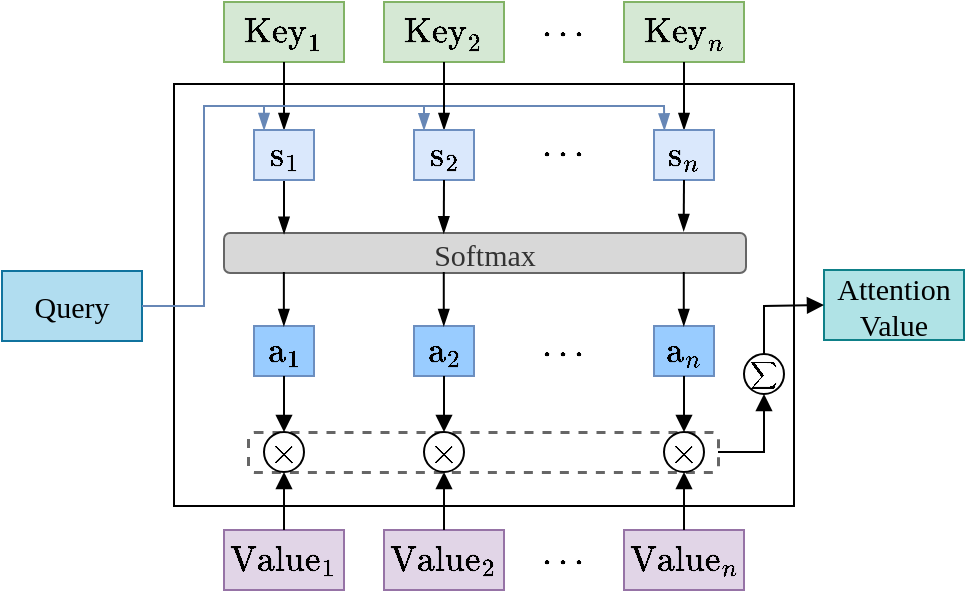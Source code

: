 <mxfile version="26.0.14">
  <diagram name="第 1 页" id="vekz1VgQCgPQaylvvoMv">
    <mxGraphModel dx="569" dy="379" grid="1" gridSize="10" guides="1" tooltips="1" connect="1" arrows="1" fold="1" page="1" pageScale="1" pageWidth="827" pageHeight="1169" math="1" shadow="0">
      <root>
        <mxCell id="0" />
        <mxCell id="1" parent="0" />
        <mxCell id="bsrRY8aAWEPg6WT7-m_b-28" value="" style="rounded=0;whiteSpace=wrap;html=1;fillColor=none;fontSize=15;" vertex="1" parent="1">
          <mxGeometry x="155" y="509" width="310" height="211" as="geometry" />
        </mxCell>
        <mxCell id="CKBmDJ3kUlhQhghKCygS-92" value="" style="rounded=1;whiteSpace=wrap;html=1;dashed=1;fillColor=none;strokeColor=#666666;fontSize=15;fontColor=#333333;strokeWidth=1.5;" parent="1" vertex="1">
          <mxGeometry x="192" y="683" width="235" height="20" as="geometry" />
        </mxCell>
        <mxCell id="CKBmDJ3kUlhQhghKCygS-1" value="Query" style="rounded=0;whiteSpace=wrap;html=1;aspect=fixed;fontFamily=Times New Roman;fontSize=15;fillColor=#b1ddf0;strokeColor=#10739e;" parent="1" vertex="1">
          <mxGeometry x="69" y="602.5" width="70" height="35" as="geometry" />
        </mxCell>
        <mxCell id="CKBmDJ3kUlhQhghKCygS-3" value="$$\text{Value}_1$$" style="rounded=0;whiteSpace=wrap;html=1;aspect=fixed;fontSize=15;fillColor=#e1d5e7;strokeColor=#9673a6;" parent="1" vertex="1">
          <mxGeometry x="180" y="732" width="60" height="30" as="geometry" />
        </mxCell>
        <mxCell id="CKBmDJ3kUlhQhghKCygS-4" value="$$\text{Value}_2$$" style="rounded=0;whiteSpace=wrap;html=1;aspect=fixed;fontSize=15;fillColor=#e1d5e7;strokeColor=#9673a6;" parent="1" vertex="1">
          <mxGeometry x="260" y="732" width="60" height="30" as="geometry" />
        </mxCell>
        <mxCell id="CKBmDJ3kUlhQhghKCygS-6" value="$$\text{Value}_n$$" style="rounded=0;whiteSpace=wrap;html=1;aspect=fixed;fontSize=15;fillColor=#e1d5e7;strokeColor=#9673a6;" parent="1" vertex="1">
          <mxGeometry x="380" y="732" width="60" height="30" as="geometry" />
        </mxCell>
        <mxCell id="CKBmDJ3kUlhQhghKCygS-7" value="$$\text{Key}_1$$" style="rounded=0;whiteSpace=wrap;html=1;aspect=fixed;fontSize=15;fillColor=#d5e8d4;strokeColor=#82b366;" parent="1" vertex="1">
          <mxGeometry x="180" y="468" width="60" height="30" as="geometry" />
        </mxCell>
        <mxCell id="CKBmDJ3kUlhQhghKCygS-8" value="$$\text{Key}_2$$" style="rounded=0;whiteSpace=wrap;html=1;aspect=fixed;fontSize=15;fillColor=#d5e8d4;strokeColor=#82b366;" parent="1" vertex="1">
          <mxGeometry x="260" y="468" width="60" height="30" as="geometry" />
        </mxCell>
        <mxCell id="CKBmDJ3kUlhQhghKCygS-10" value="$$\text{Key}_n$$" style="rounded=0;whiteSpace=wrap;html=1;aspect=fixed;fontSize=15;fillColor=#d5e8d4;strokeColor=#82b366;" parent="1" vertex="1">
          <mxGeometry x="380" y="468" width="60" height="30" as="geometry" />
        </mxCell>
        <mxCell id="CKBmDJ3kUlhQhghKCygS-26" value="$$\text{a}_1$$" style="rounded=0;whiteSpace=wrap;html=1;fontSize=15;fillColor=#99CCFF;strokeColor=#6c8ebf;" parent="1" vertex="1">
          <mxGeometry x="195" y="630" width="30" height="25" as="geometry" />
        </mxCell>
        <mxCell id="CKBmDJ3kUlhQhghKCygS-27" value="$$\text{a}_2$$" style="rounded=0;whiteSpace=wrap;html=1;fontSize=15;fillColor=#99CCFF;strokeColor=#6c8ebf;" parent="1" vertex="1">
          <mxGeometry x="275" y="630" width="30" height="25" as="geometry" />
        </mxCell>
        <mxCell id="CKBmDJ3kUlhQhghKCygS-29" value="$$\text{a}_n$$" style="rounded=0;whiteSpace=wrap;html=1;fontSize=15;fillColor=#99CCFF;strokeColor=#6c8ebf;" parent="1" vertex="1">
          <mxGeometry x="395" y="630" width="30" height="25" as="geometry" />
        </mxCell>
        <mxCell id="CKBmDJ3kUlhQhghKCygS-30" value="Softmax" style="rounded=1;whiteSpace=wrap;html=1;fontSize=15;fontFamily=Times New Roman;fillColor=#D8D8D8;fontColor=#333333;strokeColor=#666666;" parent="1" vertex="1">
          <mxGeometry x="180" y="583.5" width="261" height="20" as="geometry" />
        </mxCell>
        <mxCell id="CKBmDJ3kUlhQhghKCygS-32" value="" style="endArrow=blockThin;html=1;rounded=0;exitX=0.5;exitY=1;exitDx=0;exitDy=0;entryX=0.5;entryY=0;entryDx=0;entryDy=0;endFill=1;fontSize=15;" parent="1" source="CKBmDJ3kUlhQhghKCygS-7" target="bsrRY8aAWEPg6WT7-m_b-4" edge="1">
          <mxGeometry width="50" height="50" relative="1" as="geometry">
            <mxPoint x="120" y="550" as="sourcePoint" />
            <mxPoint x="210" y="523" as="targetPoint" />
          </mxGeometry>
        </mxCell>
        <mxCell id="CKBmDJ3kUlhQhghKCygS-47" value="Attention&lt;div&gt;Value&lt;/div&gt;" style="rounded=0;whiteSpace=wrap;html=1;aspect=fixed;fontFamily=Times New Roman;fontSize=15;fillColor=#b0e3e6;strokeColor=#0e8088;" parent="1" vertex="1">
          <mxGeometry x="480" y="602" width="70" height="35" as="geometry" />
        </mxCell>
        <mxCell id="CKBmDJ3kUlhQhghKCygS-60" value="" style="endArrow=blockThin;html=1;rounded=0;endFill=1;exitX=1;exitY=0.5;exitDx=0;exitDy=0;fontSize=15;entryX=0.173;entryY=0.008;entryDx=0;entryDy=0;entryPerimeter=0;fillColor=#b1ddf0;strokeColor=#6787B6;" parent="1" source="CKBmDJ3kUlhQhghKCygS-1" target="bsrRY8aAWEPg6WT7-m_b-7" edge="1">
          <mxGeometry width="50" height="50" relative="1" as="geometry">
            <mxPoint x="120" y="580" as="sourcePoint" />
            <mxPoint x="440" y="533" as="targetPoint" />
            <Array as="points">
              <mxPoint x="170" y="620" />
              <mxPoint x="170" y="520" />
              <mxPoint x="400" y="520" />
            </Array>
          </mxGeometry>
        </mxCell>
        <mxCell id="CKBmDJ3kUlhQhghKCygS-64" value="" style="endArrow=blockThin;html=1;rounded=0;exitX=0.5;exitY=1;exitDx=0;exitDy=0;entryX=0.5;entryY=0;entryDx=0;entryDy=0;endFill=1;fontSize=15;" parent="1" source="CKBmDJ3kUlhQhghKCygS-8" target="bsrRY8aAWEPg6WT7-m_b-5" edge="1">
          <mxGeometry width="50" height="50" relative="1" as="geometry">
            <mxPoint x="220" y="510" as="sourcePoint" />
            <mxPoint x="290" y="523" as="targetPoint" />
          </mxGeometry>
        </mxCell>
        <mxCell id="CKBmDJ3kUlhQhghKCygS-66" value="" style="endArrow=blockThin;html=1;rounded=0;exitX=0.5;exitY=1;exitDx=0;exitDy=0;entryX=0.5;entryY=0;entryDx=0;entryDy=0;endFill=1;fontSize=15;" parent="1" source="CKBmDJ3kUlhQhghKCygS-10" target="bsrRY8aAWEPg6WT7-m_b-7" edge="1">
          <mxGeometry width="50" height="50" relative="1" as="geometry">
            <mxPoint x="340" y="510" as="sourcePoint" />
            <mxPoint x="410" y="523" as="targetPoint" />
          </mxGeometry>
        </mxCell>
        <mxCell id="CKBmDJ3kUlhQhghKCygS-74" value="" style="endArrow=block;html=1;rounded=0;exitX=0.5;exitY=0;exitDx=0;exitDy=0;entryX=0.5;entryY=1;entryDx=0;entryDy=0;endFill=1;fontSize=15;" parent="1" source="CKBmDJ3kUlhQhghKCygS-3" target="CKBmDJ3kUlhQhghKCygS-86" edge="1">
          <mxGeometry width="50" height="50" relative="1" as="geometry">
            <mxPoint x="140" y="721" as="sourcePoint" />
            <mxPoint x="210" y="712" as="targetPoint" />
          </mxGeometry>
        </mxCell>
        <mxCell id="CKBmDJ3kUlhQhghKCygS-75" value="" style="endArrow=block;html=1;rounded=0;exitX=0.5;exitY=1;exitDx=0;exitDy=0;entryX=0.5;entryY=0;entryDx=0;entryDy=0;endFill=1;fontSize=15;" parent="1" source="CKBmDJ3kUlhQhghKCygS-26" target="CKBmDJ3kUlhQhghKCygS-86" edge="1">
          <mxGeometry width="50" height="50" relative="1" as="geometry">
            <mxPoint x="225" y="678" as="sourcePoint" />
            <mxPoint x="210" y="692" as="targetPoint" />
          </mxGeometry>
        </mxCell>
        <mxCell id="CKBmDJ3kUlhQhghKCygS-76" value="" style="endArrow=block;html=1;rounded=0;exitX=0.5;exitY=1;exitDx=0;exitDy=0;entryX=0.5;entryY=0;entryDx=0;entryDy=0;endFill=1;fontSize=15;" parent="1" source="CKBmDJ3kUlhQhghKCygS-27" target="CKBmDJ3kUlhQhghKCygS-87" edge="1">
          <mxGeometry width="50" height="50" relative="1" as="geometry">
            <mxPoint x="275" y="680" as="sourcePoint" />
            <mxPoint x="290" y="692" as="targetPoint" />
          </mxGeometry>
        </mxCell>
        <mxCell id="CKBmDJ3kUlhQhghKCygS-77" value="" style="endArrow=block;html=1;rounded=0;exitX=0.5;exitY=0;exitDx=0;exitDy=0;entryX=0.5;entryY=1;entryDx=0;entryDy=0;endFill=1;fontSize=15;" parent="1" source="CKBmDJ3kUlhQhghKCygS-4" target="CKBmDJ3kUlhQhghKCygS-87" edge="1">
          <mxGeometry width="50" height="50" relative="1" as="geometry">
            <mxPoint x="300" y="709" as="sourcePoint" />
            <mxPoint x="290" y="712" as="targetPoint" />
          </mxGeometry>
        </mxCell>
        <mxCell id="CKBmDJ3kUlhQhghKCygS-80" value="" style="endArrow=block;html=1;rounded=0;exitX=0.5;exitY=1;exitDx=0;exitDy=0;endFill=1;entryX=0.5;entryY=0;entryDx=0;entryDy=0;fontSize=15;" parent="1" source="CKBmDJ3kUlhQhghKCygS-29" target="CKBmDJ3kUlhQhghKCygS-89" edge="1">
          <mxGeometry width="50" height="50" relative="1" as="geometry">
            <mxPoint x="340" y="709" as="sourcePoint" />
            <mxPoint x="410" y="692" as="targetPoint" />
          </mxGeometry>
        </mxCell>
        <mxCell id="CKBmDJ3kUlhQhghKCygS-81" value="" style="endArrow=block;html=1;rounded=0;exitX=0.5;exitY=0;exitDx=0;exitDy=0;entryX=0.5;entryY=1;entryDx=0;entryDy=0;endFill=1;fontSize=15;" parent="1" source="CKBmDJ3kUlhQhghKCygS-6" target="CKBmDJ3kUlhQhghKCygS-89" edge="1">
          <mxGeometry width="50" height="50" relative="1" as="geometry">
            <mxPoint x="340" y="750" as="sourcePoint" />
            <mxPoint x="410" y="712" as="targetPoint" />
          </mxGeometry>
        </mxCell>
        <mxCell id="CKBmDJ3kUlhQhghKCygS-85" value="" style="endArrow=block;html=1;rounded=0;entryX=0;entryY=0.5;entryDx=0;entryDy=0;endFill=1;exitX=0.5;exitY=0;exitDx=0;exitDy=0;fontSize=15;" parent="1" source="CKBmDJ3kUlhQhghKCygS-93" target="CKBmDJ3kUlhQhghKCygS-47" edge="1">
          <mxGeometry width="50" height="50" relative="1" as="geometry">
            <mxPoint x="470" y="702" as="sourcePoint" />
            <mxPoint x="530" y="719" as="targetPoint" />
            <Array as="points">
              <mxPoint x="450" y="620" />
            </Array>
          </mxGeometry>
        </mxCell>
        <mxCell id="CKBmDJ3kUlhQhghKCygS-86" value="$$\times$$" style="ellipse;whiteSpace=wrap;html=1;aspect=fixed;fontSize=15;fontStyle=1" parent="1" vertex="1">
          <mxGeometry x="200" y="683" width="20" height="20" as="geometry" />
        </mxCell>
        <mxCell id="CKBmDJ3kUlhQhghKCygS-87" value="$$\times$$" style="ellipse;whiteSpace=wrap;html=1;aspect=fixed;fontSize=15;fontStyle=1" parent="1" vertex="1">
          <mxGeometry x="280" y="683" width="20" height="20" as="geometry" />
        </mxCell>
        <mxCell id="CKBmDJ3kUlhQhghKCygS-89" value="$$\times$$" style="ellipse;whiteSpace=wrap;html=1;aspect=fixed;fontSize=15;fontStyle=1" parent="1" vertex="1">
          <mxGeometry x="400" y="683" width="20" height="20" as="geometry" />
        </mxCell>
        <mxCell id="CKBmDJ3kUlhQhghKCygS-94" value="" style="endArrow=block;html=1;rounded=0;entryX=0.5;entryY=1;entryDx=0;entryDy=0;endFill=1;exitX=1;exitY=0.5;exitDx=0;exitDy=0;fontSize=15;" parent="1" source="CKBmDJ3kUlhQhghKCygS-92" target="CKBmDJ3kUlhQhghKCygS-93" edge="1">
          <mxGeometry width="50" height="50" relative="1" as="geometry">
            <mxPoint x="470" y="700" as="sourcePoint" />
            <mxPoint x="520" y="619" as="targetPoint" />
            <Array as="points">
              <mxPoint x="450" y="693" />
            </Array>
          </mxGeometry>
        </mxCell>
        <mxCell id="CKBmDJ3kUlhQhghKCygS-93" value="$$\sum$$" style="ellipse;whiteSpace=wrap;html=1;aspect=fixed;fontSize=8;" parent="1" vertex="1">
          <mxGeometry x="440" y="644" width="20" height="20" as="geometry" />
        </mxCell>
        <mxCell id="bsrRY8aAWEPg6WT7-m_b-15" value="" style="endArrow=blockThin;html=1;rounded=0;endFill=1;exitX=1;exitY=0.5;exitDx=0;exitDy=0;fillColor=#b1ddf0;strokeColor=#6787B6;entryX=0.167;entryY=0.003;entryDx=0;entryDy=0;entryPerimeter=0;fontSize=15;" edge="1" parent="1" source="CKBmDJ3kUlhQhghKCygS-1" target="bsrRY8aAWEPg6WT7-m_b-5">
          <mxGeometry width="50" height="50" relative="1" as="geometry">
            <mxPoint x="160" y="610" as="sourcePoint" />
            <mxPoint x="280" y="530" as="targetPoint" />
            <Array as="points">
              <mxPoint x="170" y="620" />
              <mxPoint x="170" y="520" />
              <mxPoint x="280" y="520" />
            </Array>
          </mxGeometry>
        </mxCell>
        <mxCell id="bsrRY8aAWEPg6WT7-m_b-7" value="$$\text{s}_n$$" style="rounded=0;whiteSpace=wrap;html=1;fontSize=15;fillColor=#dae8fc;strokeColor=#6c8ebf;aspect=fixed;" vertex="1" parent="1">
          <mxGeometry x="395" y="532" width="30" height="25" as="geometry" />
        </mxCell>
        <mxCell id="bsrRY8aAWEPg6WT7-m_b-14" value="" style="endArrow=blockThin;html=1;rounded=0;endFill=1;exitX=1;exitY=0.5;exitDx=0;exitDy=0;entryX=0.168;entryY=0.001;entryDx=0;entryDy=0;entryPerimeter=0;fillColor=#b1ddf0;strokeColor=#6787B6;fontSize=15;" edge="1" parent="1" source="CKBmDJ3kUlhQhghKCygS-1" target="bsrRY8aAWEPg6WT7-m_b-4">
          <mxGeometry width="50" height="50" relative="1" as="geometry">
            <mxPoint x="120" y="580" as="sourcePoint" />
            <mxPoint x="179.87" y="500" as="targetPoint" />
            <Array as="points">
              <mxPoint x="170" y="620" />
              <mxPoint x="170" y="520" />
              <mxPoint x="200" y="520" />
            </Array>
          </mxGeometry>
        </mxCell>
        <mxCell id="bsrRY8aAWEPg6WT7-m_b-5" value="$$\text{s}_2$$" style="rounded=0;whiteSpace=wrap;html=1;fontSize=15;fillColor=#dae8fc;strokeColor=#6c8ebf;aspect=fixed;" vertex="1" parent="1">
          <mxGeometry x="275" y="532" width="30" height="25" as="geometry" />
        </mxCell>
        <mxCell id="bsrRY8aAWEPg6WT7-m_b-18" value="" style="endArrow=blockThin;html=1;rounded=0;endFill=1;exitX=0.5;exitY=1;exitDx=0;exitDy=0;entryX=0.115;entryY=0.018;entryDx=0;entryDy=0;entryPerimeter=0;fontSize=15;" edge="1" parent="1" source="bsrRY8aAWEPg6WT7-m_b-4" target="CKBmDJ3kUlhQhghKCygS-30">
          <mxGeometry width="50" height="50" relative="1" as="geometry">
            <mxPoint x="120" y="590" as="sourcePoint" />
            <mxPoint x="210" y="580" as="targetPoint" />
          </mxGeometry>
        </mxCell>
        <mxCell id="bsrRY8aAWEPg6WT7-m_b-19" value="" style="endArrow=blockThin;html=1;rounded=0;endFill=1;exitX=0.5;exitY=1;exitDx=0;exitDy=0;entryX=0.421;entryY=0.006;entryDx=0;entryDy=0;entryPerimeter=0;fontSize=15;" edge="1" parent="1" source="bsrRY8aAWEPg6WT7-m_b-5" target="CKBmDJ3kUlhQhghKCygS-30">
          <mxGeometry width="50" height="50" relative="1" as="geometry">
            <mxPoint x="289.96" y="558" as="sourcePoint" />
            <mxPoint x="289.96" y="585" as="targetPoint" />
          </mxGeometry>
        </mxCell>
        <mxCell id="bsrRY8aAWEPg6WT7-m_b-20" value="" style="endArrow=blockThin;html=1;rounded=0;endFill=1;exitX=0.5;exitY=1;exitDx=0;exitDy=0;entryX=0.896;entryY=0;entryDx=0;entryDy=0;entryPerimeter=0;fontSize=15;" edge="1" parent="1" source="bsrRY8aAWEPg6WT7-m_b-7">
          <mxGeometry width="50" height="50" relative="1" as="geometry">
            <mxPoint x="420" y="557" as="sourcePoint" />
            <mxPoint x="409.84" y="582.5" as="targetPoint" />
          </mxGeometry>
        </mxCell>
        <mxCell id="bsrRY8aAWEPg6WT7-m_b-21" value="" style="endArrow=blockThin;html=1;rounded=0;endFill=1;exitX=0.5;exitY=1;exitDx=0;exitDy=0;entryX=0.069;entryY=-0.005;entryDx=0;entryDy=0;entryPerimeter=0;fontSize=15;" edge="1" parent="1">
          <mxGeometry width="50" height="50" relative="1" as="geometry">
            <mxPoint x="209.93" y="603" as="sourcePoint" />
            <mxPoint x="209.93" y="630" as="targetPoint" />
          </mxGeometry>
        </mxCell>
        <mxCell id="bsrRY8aAWEPg6WT7-m_b-22" value="" style="endArrow=blockThin;html=1;rounded=0;endFill=1;exitX=0.5;exitY=1;exitDx=0;exitDy=0;entryX=0.069;entryY=-0.005;entryDx=0;entryDy=0;entryPerimeter=0;fontSize=15;" edge="1" parent="1">
          <mxGeometry width="50" height="50" relative="1" as="geometry">
            <mxPoint x="289.89" y="603" as="sourcePoint" />
            <mxPoint x="289.89" y="630" as="targetPoint" />
          </mxGeometry>
        </mxCell>
        <mxCell id="bsrRY8aAWEPg6WT7-m_b-23" value="" style="endArrow=blockThin;html=1;rounded=0;endFill=1;exitX=0.5;exitY=1;exitDx=0;exitDy=0;entryX=0.069;entryY=-0.005;entryDx=0;entryDy=0;entryPerimeter=0;fontSize=15;" edge="1" parent="1">
          <mxGeometry width="50" height="50" relative="1" as="geometry">
            <mxPoint x="409.89" y="603" as="sourcePoint" />
            <mxPoint x="409.89" y="630" as="targetPoint" />
          </mxGeometry>
        </mxCell>
        <mxCell id="bsrRY8aAWEPg6WT7-m_b-24" value="$$\cdots$$" style="text;html=1;align=center;verticalAlign=middle;whiteSpace=wrap;rounded=0;fontSize=15;" vertex="1" parent="1">
          <mxGeometry x="320" y="468" width="60" height="30" as="geometry" />
        </mxCell>
        <mxCell id="bsrRY8aAWEPg6WT7-m_b-25" value="$$\cdots$$" style="text;html=1;align=center;verticalAlign=middle;whiteSpace=wrap;rounded=0;fontSize=15;" vertex="1" parent="1">
          <mxGeometry x="320" y="527.5" width="60" height="30" as="geometry" />
        </mxCell>
        <mxCell id="bsrRY8aAWEPg6WT7-m_b-26" value="$$\cdots$$" style="text;html=1;align=center;verticalAlign=middle;whiteSpace=wrap;rounded=0;fontSize=15;" vertex="1" parent="1">
          <mxGeometry x="320" y="627.5" width="60" height="30" as="geometry" />
        </mxCell>
        <mxCell id="bsrRY8aAWEPg6WT7-m_b-27" value="$$\cdots$$" style="text;html=1;align=center;verticalAlign=middle;whiteSpace=wrap;rounded=0;fontSize=15;" vertex="1" parent="1">
          <mxGeometry x="320" y="732" width="60" height="30" as="geometry" />
        </mxCell>
        <mxCell id="bsrRY8aAWEPg6WT7-m_b-4" value="$$\text{s}_1$$" style="rounded=0;whiteSpace=wrap;html=1;fontSize=15;fillColor=#dae8fc;strokeColor=#6c8ebf;" vertex="1" parent="1">
          <mxGeometry x="195" y="532" width="30" height="25" as="geometry" />
        </mxCell>
      </root>
    </mxGraphModel>
  </diagram>
</mxfile>
